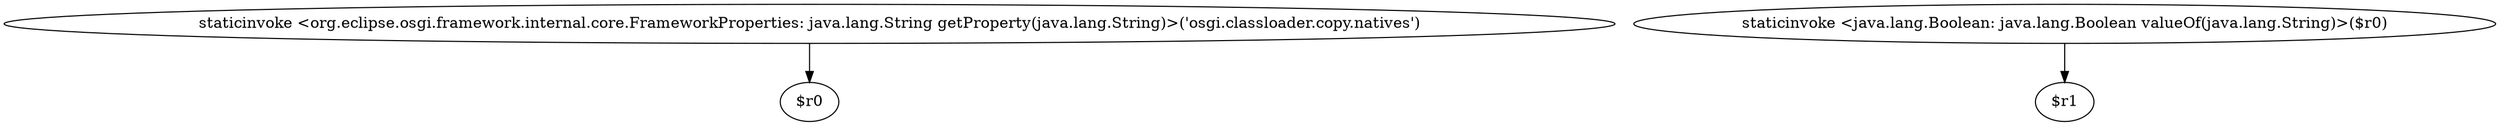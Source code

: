 digraph g {
0[label="staticinvoke <org.eclipse.osgi.framework.internal.core.FrameworkProperties: java.lang.String getProperty(java.lang.String)>('osgi.classloader.copy.natives')"]
1[label="$r0"]
0->1[label=""]
2[label="staticinvoke <java.lang.Boolean: java.lang.Boolean valueOf(java.lang.String)>($r0)"]
3[label="$r1"]
2->3[label=""]
}